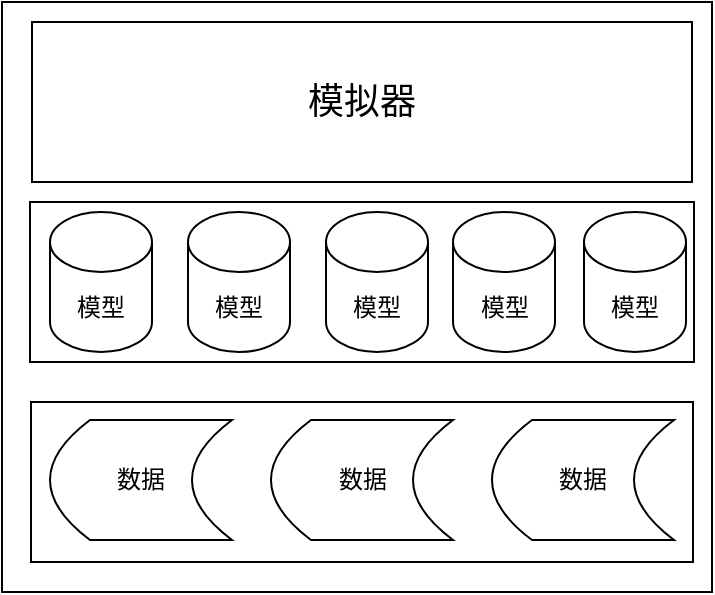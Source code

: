 <mxfile version="14.2.9" type="github">
  <diagram id="cT-N5-rRiJBI2SwcwNPG" name="Page-1">
    <mxGraphModel dx="868" dy="482" grid="0" gridSize="10" guides="1" tooltips="1" connect="1" arrows="1" fold="1" page="1" pageScale="1" pageWidth="827" pageHeight="1169" math="0" shadow="0">
      <root>
        <mxCell id="0" />
        <mxCell id="1" parent="0" />
        <mxCell id="I3_27z-SmtsdhZhpI8Wi-29" value="" style="rounded=0;whiteSpace=wrap;html=1;" vertex="1" parent="1">
          <mxGeometry x="145" y="120" width="355" height="295" as="geometry" />
        </mxCell>
        <mxCell id="I3_27z-SmtsdhZhpI8Wi-2" value="" style="rounded=0;whiteSpace=wrap;html=1;" vertex="1" parent="1">
          <mxGeometry x="159.5" y="320" width="331" height="80" as="geometry" />
        </mxCell>
        <mxCell id="I3_27z-SmtsdhZhpI8Wi-11" value="数据" style="shape=dataStorage;whiteSpace=wrap;html=1;fixedSize=1;" vertex="1" parent="1">
          <mxGeometry x="169" y="329" width="91" height="60" as="geometry" />
        </mxCell>
        <mxCell id="I3_27z-SmtsdhZhpI8Wi-17" value="数据" style="shape=dataStorage;whiteSpace=wrap;html=1;fixedSize=1;" vertex="1" parent="1">
          <mxGeometry x="279.5" y="329" width="91" height="60" as="geometry" />
        </mxCell>
        <mxCell id="I3_27z-SmtsdhZhpI8Wi-18" value="数据" style="shape=dataStorage;whiteSpace=wrap;html=1;fixedSize=1;" vertex="1" parent="1">
          <mxGeometry x="390" y="329" width="91" height="60" as="geometry" />
        </mxCell>
        <mxCell id="I3_27z-SmtsdhZhpI8Wi-19" value="" style="rounded=0;whiteSpace=wrap;html=1;" vertex="1" parent="1">
          <mxGeometry x="159" y="220" width="332" height="80" as="geometry" />
        </mxCell>
        <mxCell id="I3_27z-SmtsdhZhpI8Wi-20" value="模型" style="shape=cylinder3;whiteSpace=wrap;html=1;boundedLbl=1;backgroundOutline=1;size=15;" vertex="1" parent="1">
          <mxGeometry x="169" y="225" width="51" height="70" as="geometry" />
        </mxCell>
        <mxCell id="I3_27z-SmtsdhZhpI8Wi-21" value="模型" style="shape=cylinder3;whiteSpace=wrap;html=1;boundedLbl=1;backgroundOutline=1;size=15;" vertex="1" parent="1">
          <mxGeometry x="238" y="225" width="51" height="70" as="geometry" />
        </mxCell>
        <mxCell id="I3_27z-SmtsdhZhpI8Wi-22" value="模型" style="shape=cylinder3;whiteSpace=wrap;html=1;boundedLbl=1;backgroundOutline=1;size=15;" vertex="1" parent="1">
          <mxGeometry x="307" y="225" width="51" height="70" as="geometry" />
        </mxCell>
        <mxCell id="I3_27z-SmtsdhZhpI8Wi-23" value="模型" style="shape=cylinder3;whiteSpace=wrap;html=1;boundedLbl=1;backgroundOutline=1;size=15;" vertex="1" parent="1">
          <mxGeometry x="370.5" y="225" width="51" height="70" as="geometry" />
        </mxCell>
        <mxCell id="I3_27z-SmtsdhZhpI8Wi-24" value="模型" style="shape=cylinder3;whiteSpace=wrap;html=1;boundedLbl=1;backgroundOutline=1;size=15;" vertex="1" parent="1">
          <mxGeometry x="436" y="225" width="51" height="70" as="geometry" />
        </mxCell>
        <mxCell id="I3_27z-SmtsdhZhpI8Wi-27" value="&lt;font style=&quot;font-size: 18px&quot;&gt;模拟器&lt;/font&gt;" style="rounded=0;whiteSpace=wrap;html=1;" vertex="1" parent="1">
          <mxGeometry x="160" y="130" width="330" height="80" as="geometry" />
        </mxCell>
      </root>
    </mxGraphModel>
  </diagram>
</mxfile>
